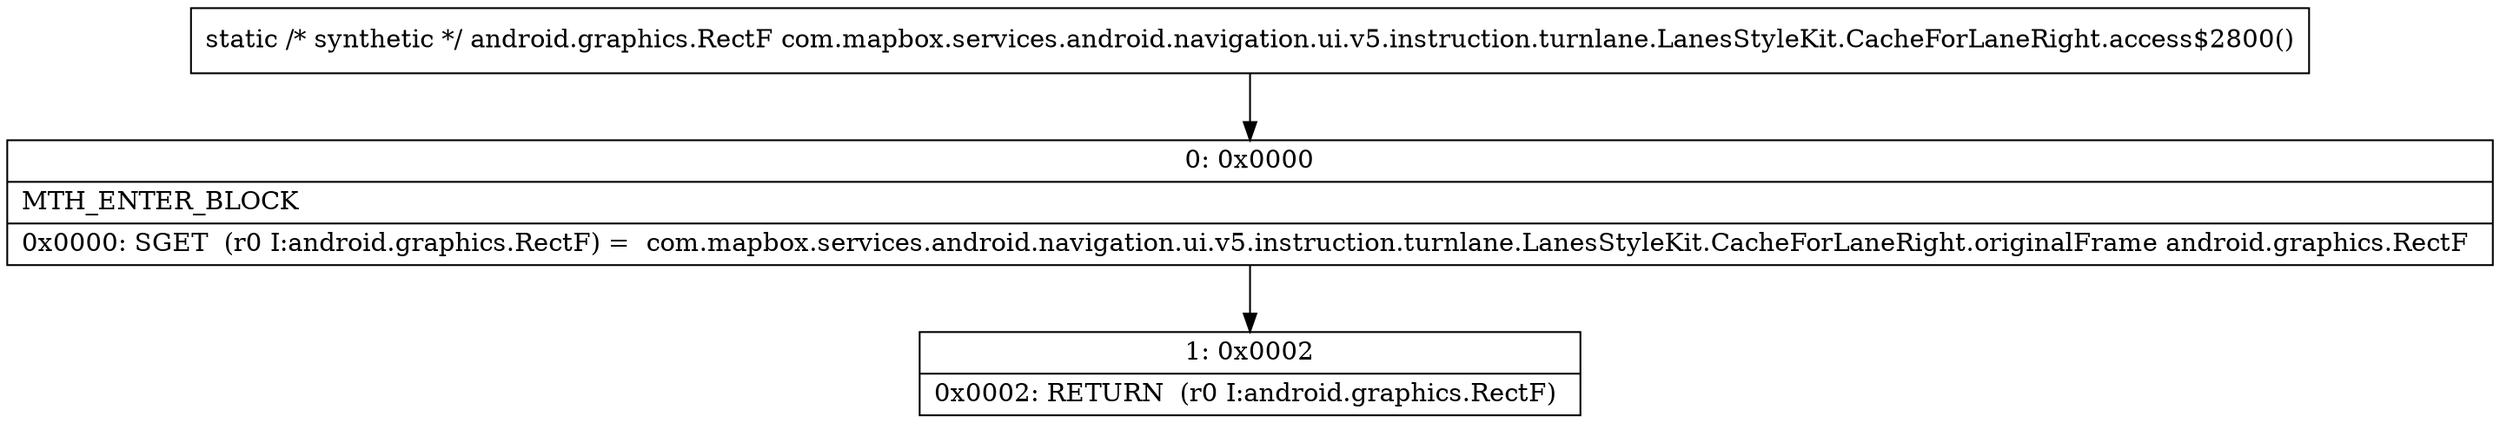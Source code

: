 digraph "CFG forcom.mapbox.services.android.navigation.ui.v5.instruction.turnlane.LanesStyleKit.CacheForLaneRight.access$2800()Landroid\/graphics\/RectF;" {
Node_0 [shape=record,label="{0\:\ 0x0000|MTH_ENTER_BLOCK\l|0x0000: SGET  (r0 I:android.graphics.RectF) =  com.mapbox.services.android.navigation.ui.v5.instruction.turnlane.LanesStyleKit.CacheForLaneRight.originalFrame android.graphics.RectF \l}"];
Node_1 [shape=record,label="{1\:\ 0x0002|0x0002: RETURN  (r0 I:android.graphics.RectF) \l}"];
MethodNode[shape=record,label="{static \/* synthetic *\/ android.graphics.RectF com.mapbox.services.android.navigation.ui.v5.instruction.turnlane.LanesStyleKit.CacheForLaneRight.access$2800() }"];
MethodNode -> Node_0;
Node_0 -> Node_1;
}

